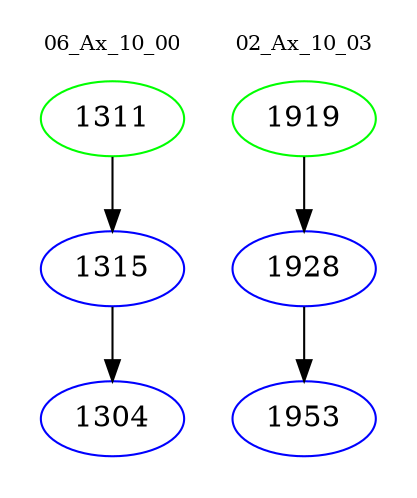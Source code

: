 digraph{
subgraph cluster_0 {
color = white
label = "06_Ax_10_00";
fontsize=10;
T0_1311 [label="1311", color="green"]
T0_1311 -> T0_1315 [color="black"]
T0_1315 [label="1315", color="blue"]
T0_1315 -> T0_1304 [color="black"]
T0_1304 [label="1304", color="blue"]
}
subgraph cluster_1 {
color = white
label = "02_Ax_10_03";
fontsize=10;
T1_1919 [label="1919", color="green"]
T1_1919 -> T1_1928 [color="black"]
T1_1928 [label="1928", color="blue"]
T1_1928 -> T1_1953 [color="black"]
T1_1953 [label="1953", color="blue"]
}
}
